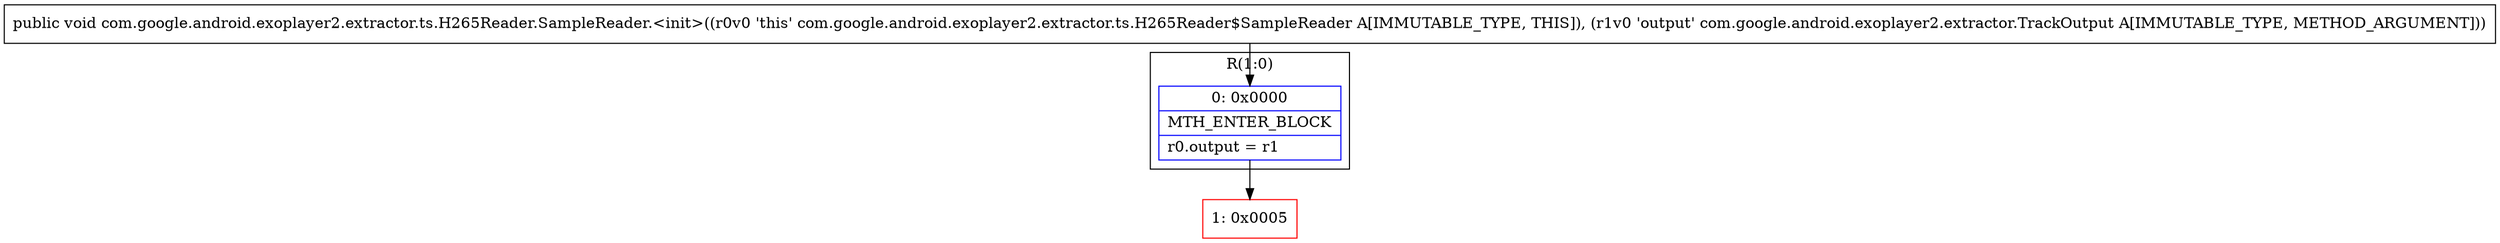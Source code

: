 digraph "CFG forcom.google.android.exoplayer2.extractor.ts.H265Reader.SampleReader.\<init\>(Lcom\/google\/android\/exoplayer2\/extractor\/TrackOutput;)V" {
subgraph cluster_Region_654597566 {
label = "R(1:0)";
node [shape=record,color=blue];
Node_0 [shape=record,label="{0\:\ 0x0000|MTH_ENTER_BLOCK\l|r0.output = r1\l}"];
}
Node_1 [shape=record,color=red,label="{1\:\ 0x0005}"];
MethodNode[shape=record,label="{public void com.google.android.exoplayer2.extractor.ts.H265Reader.SampleReader.\<init\>((r0v0 'this' com.google.android.exoplayer2.extractor.ts.H265Reader$SampleReader A[IMMUTABLE_TYPE, THIS]), (r1v0 'output' com.google.android.exoplayer2.extractor.TrackOutput A[IMMUTABLE_TYPE, METHOD_ARGUMENT])) }"];
MethodNode -> Node_0;
Node_0 -> Node_1;
}

